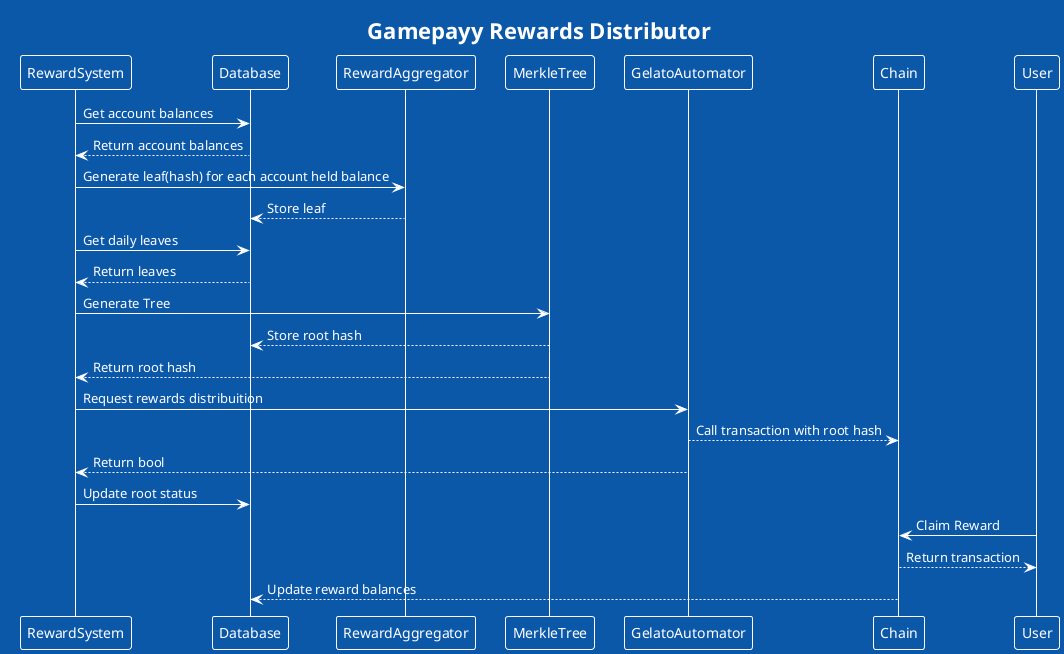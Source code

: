 @startuml
!theme amiga

title Gamepayy Rewards Distributor

RewardSystem -> Database: Get account balances
Database--> RewardSystem : Return account balances
RewardSystem -> RewardAggregator: Generate leaf(hash) for each account held balance
RewardAggregator --> Database: Store leaf
RewardSystem -> Database: Get daily leaves
Database --> RewardSystem: Return leaves
RewardSystem -> MerkleTree: Generate Tree
MerkleTree --> Database: Store root hash
MerkleTree --> RewardSystem: Return root hash


RewardSystem -> GelatoAutomator: Request rewards distribuition
GelatoAutomator --> Chain: Call transaction with root hash
GelatoAutomator --> RewardSystem: Return bool
RewardSystem -> Database: Update root status

User -> Chain: Claim Reward
Chain --> User: Return transaction
Chain --> Database: Update reward balances
@enduml